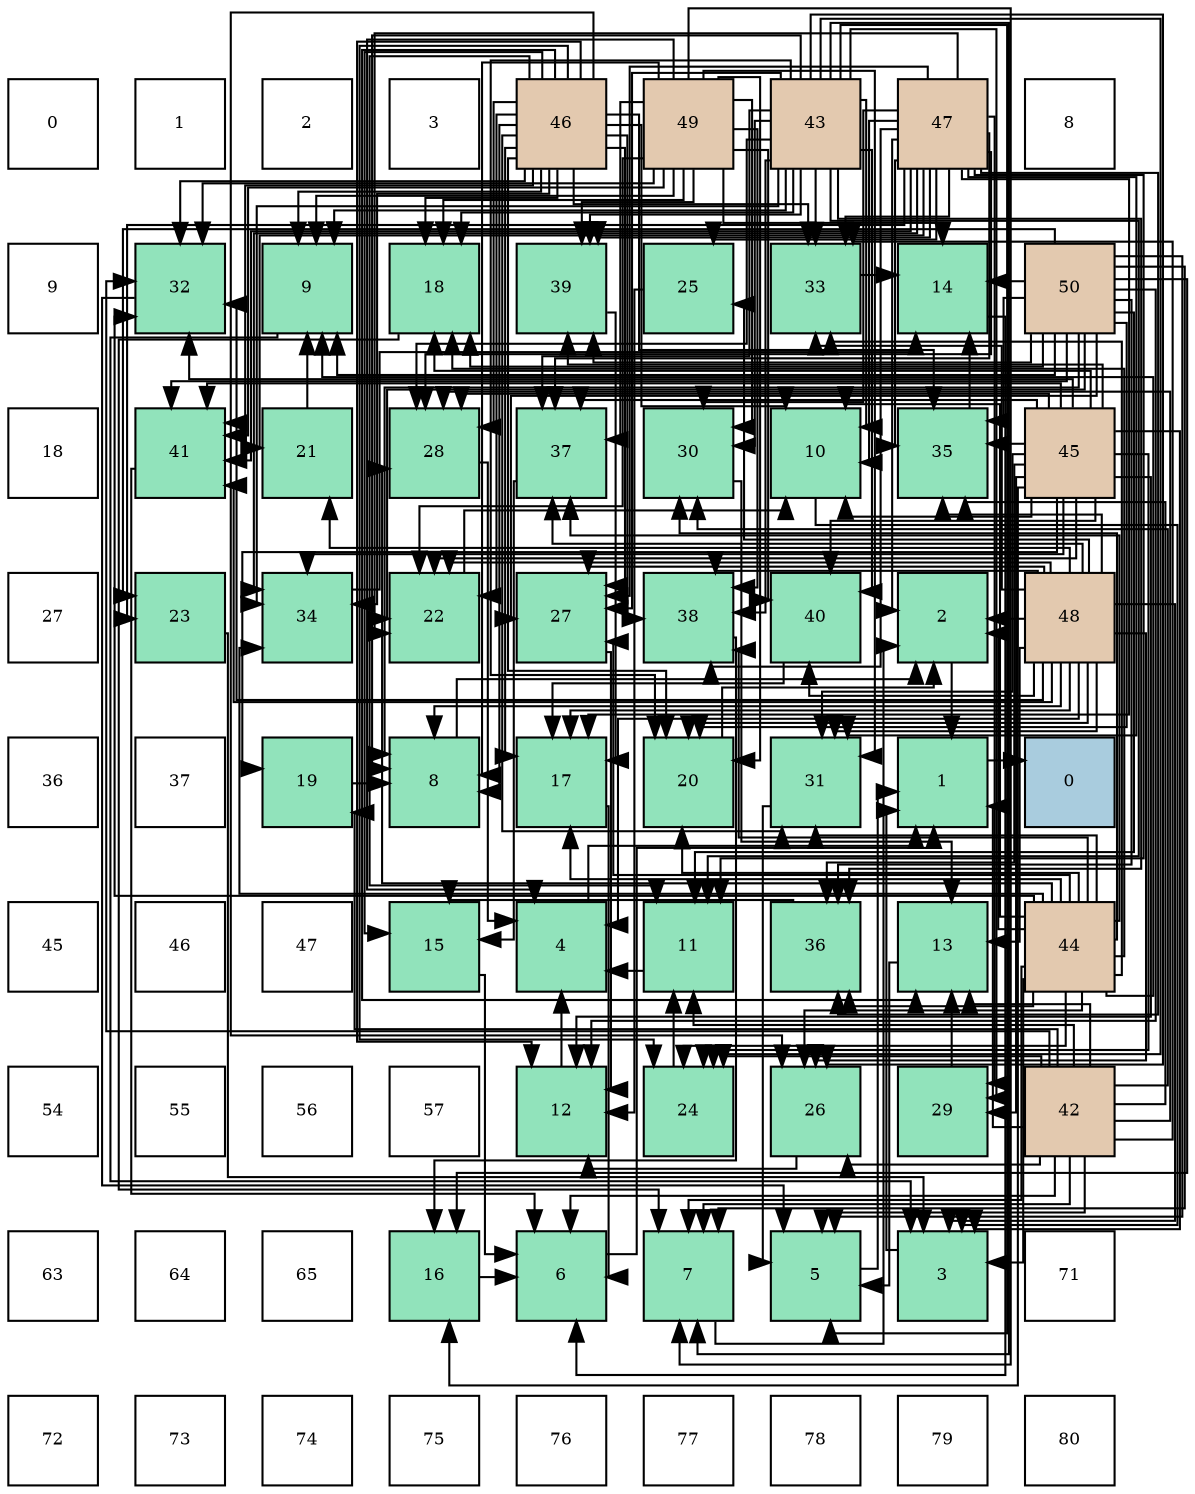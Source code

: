 digraph layout{
 rankdir=TB;
 splines=ortho;
 node [style=filled shape=square fixedsize=true width=0.6];
0[label="0", fontsize=8, fillcolor="#ffffff"];
1[label="1", fontsize=8, fillcolor="#ffffff"];
2[label="2", fontsize=8, fillcolor="#ffffff"];
3[label="3", fontsize=8, fillcolor="#ffffff"];
4[label="46", fontsize=8, fillcolor="#e3c9af"];
5[label="49", fontsize=8, fillcolor="#e3c9af"];
6[label="43", fontsize=8, fillcolor="#e3c9af"];
7[label="47", fontsize=8, fillcolor="#e3c9af"];
8[label="8", fontsize=8, fillcolor="#ffffff"];
9[label="9", fontsize=8, fillcolor="#ffffff"];
10[label="32", fontsize=8, fillcolor="#91e3bb"];
11[label="9", fontsize=8, fillcolor="#91e3bb"];
12[label="18", fontsize=8, fillcolor="#91e3bb"];
13[label="39", fontsize=8, fillcolor="#91e3bb"];
14[label="25", fontsize=8, fillcolor="#91e3bb"];
15[label="33", fontsize=8, fillcolor="#91e3bb"];
16[label="14", fontsize=8, fillcolor="#91e3bb"];
17[label="50", fontsize=8, fillcolor="#e3c9af"];
18[label="18", fontsize=8, fillcolor="#ffffff"];
19[label="41", fontsize=8, fillcolor="#91e3bb"];
20[label="21", fontsize=8, fillcolor="#91e3bb"];
21[label="28", fontsize=8, fillcolor="#91e3bb"];
22[label="37", fontsize=8, fillcolor="#91e3bb"];
23[label="30", fontsize=8, fillcolor="#91e3bb"];
24[label="10", fontsize=8, fillcolor="#91e3bb"];
25[label="35", fontsize=8, fillcolor="#91e3bb"];
26[label="45", fontsize=8, fillcolor="#e3c9af"];
27[label="27", fontsize=8, fillcolor="#ffffff"];
28[label="23", fontsize=8, fillcolor="#91e3bb"];
29[label="34", fontsize=8, fillcolor="#91e3bb"];
30[label="22", fontsize=8, fillcolor="#91e3bb"];
31[label="27", fontsize=8, fillcolor="#91e3bb"];
32[label="38", fontsize=8, fillcolor="#91e3bb"];
33[label="40", fontsize=8, fillcolor="#91e3bb"];
34[label="2", fontsize=8, fillcolor="#91e3bb"];
35[label="48", fontsize=8, fillcolor="#e3c9af"];
36[label="36", fontsize=8, fillcolor="#ffffff"];
37[label="37", fontsize=8, fillcolor="#ffffff"];
38[label="19", fontsize=8, fillcolor="#91e3bb"];
39[label="8", fontsize=8, fillcolor="#91e3bb"];
40[label="17", fontsize=8, fillcolor="#91e3bb"];
41[label="20", fontsize=8, fillcolor="#91e3bb"];
42[label="31", fontsize=8, fillcolor="#91e3bb"];
43[label="1", fontsize=8, fillcolor="#91e3bb"];
44[label="0", fontsize=8, fillcolor="#a9ccde"];
45[label="45", fontsize=8, fillcolor="#ffffff"];
46[label="46", fontsize=8, fillcolor="#ffffff"];
47[label="47", fontsize=8, fillcolor="#ffffff"];
48[label="15", fontsize=8, fillcolor="#91e3bb"];
49[label="4", fontsize=8, fillcolor="#91e3bb"];
50[label="11", fontsize=8, fillcolor="#91e3bb"];
51[label="36", fontsize=8, fillcolor="#91e3bb"];
52[label="13", fontsize=8, fillcolor="#91e3bb"];
53[label="44", fontsize=8, fillcolor="#e3c9af"];
54[label="54", fontsize=8, fillcolor="#ffffff"];
55[label="55", fontsize=8, fillcolor="#ffffff"];
56[label="56", fontsize=8, fillcolor="#ffffff"];
57[label="57", fontsize=8, fillcolor="#ffffff"];
58[label="12", fontsize=8, fillcolor="#91e3bb"];
59[label="24", fontsize=8, fillcolor="#91e3bb"];
60[label="26", fontsize=8, fillcolor="#91e3bb"];
61[label="29", fontsize=8, fillcolor="#91e3bb"];
62[label="42", fontsize=8, fillcolor="#e3c9af"];
63[label="63", fontsize=8, fillcolor="#ffffff"];
64[label="64", fontsize=8, fillcolor="#ffffff"];
65[label="65", fontsize=8, fillcolor="#ffffff"];
66[label="16", fontsize=8, fillcolor="#91e3bb"];
67[label="6", fontsize=8, fillcolor="#91e3bb"];
68[label="7", fontsize=8, fillcolor="#91e3bb"];
69[label="5", fontsize=8, fillcolor="#91e3bb"];
70[label="3", fontsize=8, fillcolor="#91e3bb"];
71[label="71", fontsize=8, fillcolor="#ffffff"];
72[label="72", fontsize=8, fillcolor="#ffffff"];
73[label="73", fontsize=8, fillcolor="#ffffff"];
74[label="74", fontsize=8, fillcolor="#ffffff"];
75[label="75", fontsize=8, fillcolor="#ffffff"];
76[label="76", fontsize=8, fillcolor="#ffffff"];
77[label="77", fontsize=8, fillcolor="#ffffff"];
78[label="78", fontsize=8, fillcolor="#ffffff"];
79[label="79", fontsize=8, fillcolor="#ffffff"];
80[label="80", fontsize=8, fillcolor="#ffffff"];
edge [constraint=false, style=vis];43 -> 44;
34 -> 43;
70 -> 43;
49 -> 43;
69 -> 43;
67 -> 43;
68 -> 34;
39 -> 34;
11 -> 70;
24 -> 70;
50 -> 49;
58 -> 49;
52 -> 69;
16 -> 67;
48 -> 67;
66 -> 67;
40 -> 67;
12 -> 68;
38 -> 39;
41 -> 34;
20 -> 11;
30 -> 24;
28 -> 70;
59 -> 50;
14 -> 58;
60 -> 58;
31 -> 58;
21 -> 49;
61 -> 52;
23 -> 52;
42 -> 69;
10 -> 69;
15 -> 16;
29 -> 16;
25 -> 16;
51 -> 48;
22 -> 48;
32 -> 66;
13 -> 40;
33 -> 40;
19 -> 67;
62 -> 43;
62 -> 69;
62 -> 67;
62 -> 68;
62 -> 50;
62 -> 52;
62 -> 38;
62 -> 59;
62 -> 60;
62 -> 21;
62 -> 23;
62 -> 10;
62 -> 15;
62 -> 25;
6 -> 69;
6 -> 68;
6 -> 39;
6 -> 11;
6 -> 24;
6 -> 50;
6 -> 12;
6 -> 41;
6 -> 59;
6 -> 60;
6 -> 31;
6 -> 21;
6 -> 61;
6 -> 23;
6 -> 15;
6 -> 29;
6 -> 51;
6 -> 22;
6 -> 32;
6 -> 13;
6 -> 33;
53 -> 34;
53 -> 70;
53 -> 68;
53 -> 11;
53 -> 24;
53 -> 40;
53 -> 12;
53 -> 41;
53 -> 59;
53 -> 60;
53 -> 31;
53 -> 21;
53 -> 23;
53 -> 42;
53 -> 10;
53 -> 15;
53 -> 29;
53 -> 51;
53 -> 22;
53 -> 32;
26 -> 70;
26 -> 24;
26 -> 58;
26 -> 66;
26 -> 12;
26 -> 38;
26 -> 30;
26 -> 59;
26 -> 21;
26 -> 61;
26 -> 42;
26 -> 10;
26 -> 29;
26 -> 25;
26 -> 51;
26 -> 22;
26 -> 13;
26 -> 33;
26 -> 19;
4 -> 39;
4 -> 11;
4 -> 24;
4 -> 50;
4 -> 58;
4 -> 52;
4 -> 48;
4 -> 40;
4 -> 12;
4 -> 41;
4 -> 30;
4 -> 59;
4 -> 60;
4 -> 31;
4 -> 21;
4 -> 42;
4 -> 10;
4 -> 15;
4 -> 29;
4 -> 25;
4 -> 32;
4 -> 19;
7 -> 34;
7 -> 24;
7 -> 50;
7 -> 40;
7 -> 20;
7 -> 30;
7 -> 28;
7 -> 14;
7 -> 31;
7 -> 21;
7 -> 61;
7 -> 23;
7 -> 42;
7 -> 15;
7 -> 29;
7 -> 25;
7 -> 51;
7 -> 22;
7 -> 32;
7 -> 13;
7 -> 19;
35 -> 34;
35 -> 70;
35 -> 49;
35 -> 39;
35 -> 52;
35 -> 40;
35 -> 41;
35 -> 20;
35 -> 30;
35 -> 14;
35 -> 60;
35 -> 31;
35 -> 42;
35 -> 10;
35 -> 15;
35 -> 25;
35 -> 22;
35 -> 32;
35 -> 33;
35 -> 19;
5 -> 49;
5 -> 68;
5 -> 39;
5 -> 11;
5 -> 16;
5 -> 12;
5 -> 41;
5 -> 30;
5 -> 23;
5 -> 42;
5 -> 10;
5 -> 22;
5 -> 32;
5 -> 13;
5 -> 33;
5 -> 19;
17 -> 69;
17 -> 68;
17 -> 39;
17 -> 11;
17 -> 50;
17 -> 58;
17 -> 16;
17 -> 66;
17 -> 12;
17 -> 41;
17 -> 30;
17 -> 28;
17 -> 31;
17 -> 25;
17 -> 51;
17 -> 13;
17 -> 19;
edge [constraint=true, style=invis];
0 -> 9 -> 18 -> 27 -> 36 -> 45 -> 54 -> 63 -> 72;
1 -> 10 -> 19 -> 28 -> 37 -> 46 -> 55 -> 64 -> 73;
2 -> 11 -> 20 -> 29 -> 38 -> 47 -> 56 -> 65 -> 74;
3 -> 12 -> 21 -> 30 -> 39 -> 48 -> 57 -> 66 -> 75;
4 -> 13 -> 22 -> 31 -> 40 -> 49 -> 58 -> 67 -> 76;
5 -> 14 -> 23 -> 32 -> 41 -> 50 -> 59 -> 68 -> 77;
6 -> 15 -> 24 -> 33 -> 42 -> 51 -> 60 -> 69 -> 78;
7 -> 16 -> 25 -> 34 -> 43 -> 52 -> 61 -> 70 -> 79;
8 -> 17 -> 26 -> 35 -> 44 -> 53 -> 62 -> 71 -> 80;
rank = same {0 -> 1 -> 2 -> 3 -> 4 -> 5 -> 6 -> 7 -> 8};
rank = same {9 -> 10 -> 11 -> 12 -> 13 -> 14 -> 15 -> 16 -> 17};
rank = same {18 -> 19 -> 20 -> 21 -> 22 -> 23 -> 24 -> 25 -> 26};
rank = same {27 -> 28 -> 29 -> 30 -> 31 -> 32 -> 33 -> 34 -> 35};
rank = same {36 -> 37 -> 38 -> 39 -> 40 -> 41 -> 42 -> 43 -> 44};
rank = same {45 -> 46 -> 47 -> 48 -> 49 -> 50 -> 51 -> 52 -> 53};
rank = same {54 -> 55 -> 56 -> 57 -> 58 -> 59 -> 60 -> 61 -> 62};
rank = same {63 -> 64 -> 65 -> 66 -> 67 -> 68 -> 69 -> 70 -> 71};
rank = same {72 -> 73 -> 74 -> 75 -> 76 -> 77 -> 78 -> 79 -> 80};
}